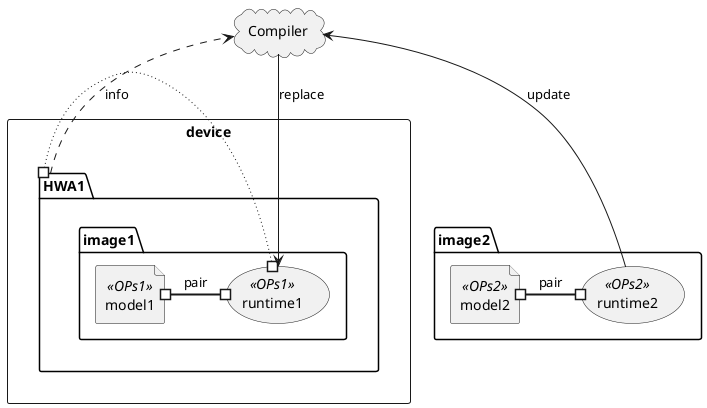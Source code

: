 @startuml

cloud Compiler

folder image2 {
        file model2 <<OPs2>>
        (runtime2) <<OPs2>>
	model2 #=# runtime2 : pair
}

rectangle device {
        folder HWA1 {
		folder image1 {
	                file model1 <<OPs1>>
	                (runtime1) <<OPs1>>
                }
	}
	model1 #=# runtime1 : pair
	(runtime1) #-[dotted]# HWA1
}

Compiler <-down- (runtime2) : update
Compiler -down-> (runtime1) : replace
HWA1 .> Compiler : info

newpage

cloud Orchestrator

rectangle device1 {
	folder image1 {
	        file model1 <<OPs1>>
	        (runtime1) <<OPs1>>
	}
        folder HWA1 {
		(custom ISA)
	}
        folder HWA2 {
		(FPGA)
	}
	model1 #=# runtime1 : pair
	(runtime1) #=down=# HWA1
	(runtime1) #=down=# HWA2
}

rectangle device2 {
	folder image2 {
        	file model2 <<OPs2>>
        	(runtime2) <<OPs2>>
		model2 #=# runtime2 : pair
	}
        folder HWA3
        folder HWA4
        folder HWA5
	(runtime2) #=down=# HWA3
	(runtime2) #=down=# HWA4
	(runtime2) #=down=# HWA5
}

device1 .up.> Orchestrator : info
device2 .up.> Orchestrator : info

Orchestrator =[#blue]> (runtime1) : **(1)request**
device1 =[#blue]> device2 : **(2)pass**
Orchestrator <=[#blue] device2 : **(3)return**

@enduml

